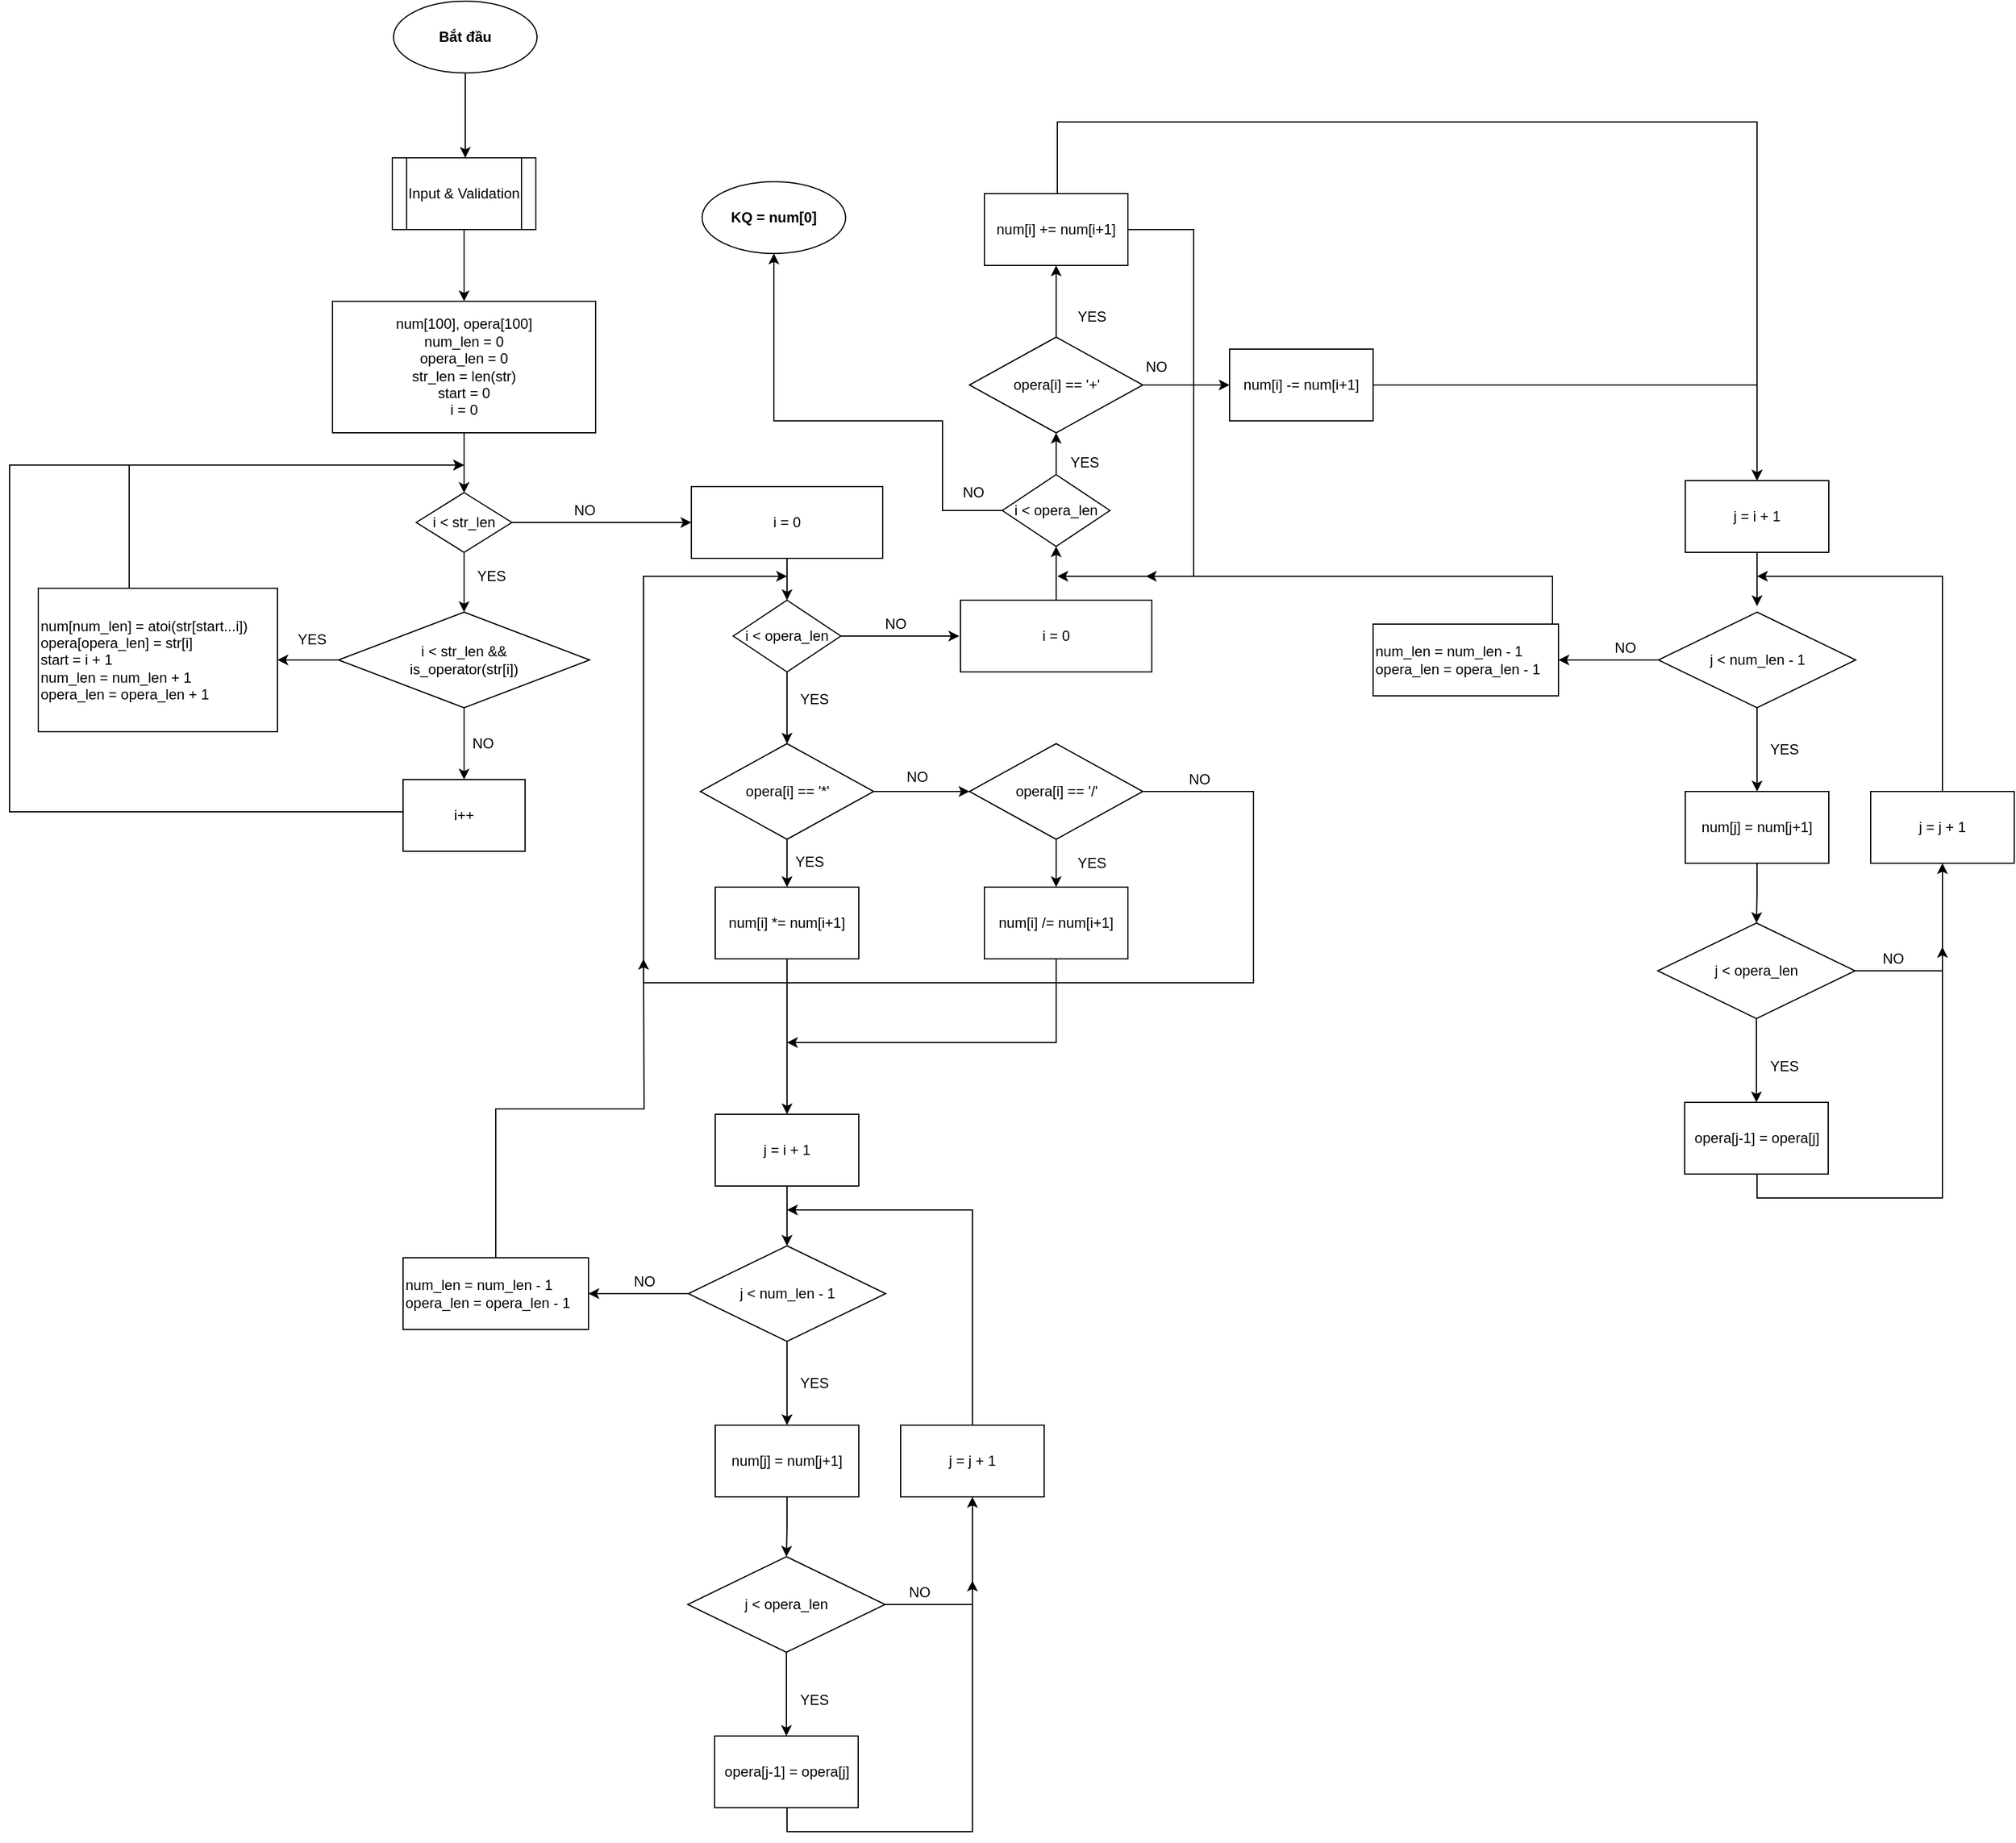 <mxfile version="10.7.3" type="github"><diagram id="MiTC2jkplzuPGz0NHDVA" name="Main"><mxGraphModel dx="1341" dy="776" grid="1" gridSize="10" guides="1" tooltips="1" connect="1" arrows="1" fold="1" page="1" pageScale="1" pageWidth="1100" pageHeight="1700" math="0" shadow="0"><root><mxCell id="0"/><mxCell id="1" parent="0"/><mxCell id="4yLBsHHEkvjP42NjVN33-5" style="edgeStyle=orthogonalEdgeStyle;rounded=0;orthogonalLoop=1;jettySize=auto;html=1;entryX=0.55;entryY=0.183;entryDx=0;entryDy=0;entryPerimeter=0;" parent="1" source="4yLBsHHEkvjP42NjVN33-2" edge="1"><mxGeometry relative="1" as="geometry"><mxPoint x="401" y="360" as="targetPoint"/></mxGeometry></mxCell><mxCell id="4yLBsHHEkvjP42NjVN33-2" value="Bắt đầu" style="ellipse;whiteSpace=wrap;html=1;fontStyle=1" parent="1" vertex="1"><mxGeometry x="341" y="229" width="120" height="60" as="geometry"/></mxCell><mxCell id="4yLBsHHEkvjP42NjVN33-10" style="edgeStyle=orthogonalEdgeStyle;rounded=0;orthogonalLoop=1;jettySize=auto;html=1;exitX=0.5;exitY=1;exitDx=0;exitDy=0;entryX=0.5;entryY=0;entryDx=0;entryDy=0;" parent="1" edge="1"><mxGeometry relative="1" as="geometry"><mxPoint x="400" y="480" as="targetPoint"/><mxPoint x="400" y="420" as="sourcePoint"/></mxGeometry></mxCell><mxCell id="a_cbIWtEIsXD5olSU7jN-3" style="edgeStyle=orthogonalEdgeStyle;rounded=0;orthogonalLoop=1;jettySize=auto;html=1;exitX=0.5;exitY=1;exitDx=0;exitDy=0;" parent="1" source="a_cbIWtEIsXD5olSU7jN-1" edge="1"><mxGeometry relative="1" as="geometry"><mxPoint x="400" y="640.279" as="targetPoint"/></mxGeometry></mxCell><mxCell id="a_cbIWtEIsXD5olSU7jN-1" value="num[100], opera[100]&lt;br&gt;num_len = 0&lt;br&gt;opera_len = 0&lt;br&gt;str_len = len(str)&lt;br&gt;start = 0&lt;br&gt;i = 0&lt;br&gt;" style="rounded=0;whiteSpace=wrap;html=1;" parent="1" vertex="1"><mxGeometry x="290" y="480" width="220" height="110" as="geometry"/></mxCell><mxCell id="a_cbIWtEIsXD5olSU7jN-5" style="edgeStyle=orthogonalEdgeStyle;rounded=0;orthogonalLoop=1;jettySize=auto;html=1;exitX=0.5;exitY=1;exitDx=0;exitDy=0;entryX=0.5;entryY=0;entryDx=0;entryDy=0;" parent="1" source="a_cbIWtEIsXD5olSU7jN-7" target="a_cbIWtEIsXD5olSU7jN-4" edge="1"><mxGeometry relative="1" as="geometry"><mxPoint x="505" y="770" as="sourcePoint"/></mxGeometry></mxCell><mxCell id="a_cbIWtEIsXD5olSU7jN-20" style="edgeStyle=orthogonalEdgeStyle;rounded=0;orthogonalLoop=1;jettySize=auto;html=1;exitX=0;exitY=0.5;exitDx=0;exitDy=0;" parent="1" edge="1"><mxGeometry relative="1" as="geometry"><mxPoint x="400" y="617" as="targetPoint"/><mxPoint x="349" y="907" as="sourcePoint"/><Array as="points"><mxPoint x="20" y="907"/><mxPoint x="20" y="617"/></Array></mxGeometry></mxCell><mxCell id="a_cbIWtEIsXD5olSU7jN-4" value="i++&lt;br&gt;" style="rounded=0;whiteSpace=wrap;html=1;" parent="1" vertex="1"><mxGeometry x="349" y="880" width="102" height="60" as="geometry"/></mxCell><mxCell id="a_cbIWtEIsXD5olSU7jN-10" value="" style="edgeStyle=orthogonalEdgeStyle;rounded=0;orthogonalLoop=1;jettySize=auto;html=1;" parent="1" source="a_cbIWtEIsXD5olSU7jN-6" target="a_cbIWtEIsXD5olSU7jN-7" edge="1"><mxGeometry relative="1" as="geometry"/></mxCell><mxCell id="a_cbIWtEIsXD5olSU7jN-22" style="edgeStyle=orthogonalEdgeStyle;rounded=0;orthogonalLoop=1;jettySize=auto;html=1;exitX=1;exitY=0.5;exitDx=0;exitDy=0;" parent="1" source="a_cbIWtEIsXD5olSU7jN-6" target="a_cbIWtEIsXD5olSU7jN-21" edge="1"><mxGeometry relative="1" as="geometry"/></mxCell><mxCell id="a_cbIWtEIsXD5olSU7jN-6" value="i &amp;lt; str_len" style="rhombus;whiteSpace=wrap;html=1;" parent="1" vertex="1"><mxGeometry x="360" y="640" width="80" height="50" as="geometry"/></mxCell><mxCell id="a_cbIWtEIsXD5olSU7jN-14" value="" style="edgeStyle=orthogonalEdgeStyle;rounded=0;orthogonalLoop=1;jettySize=auto;html=1;entryX=1;entryY=0.5;entryDx=0;entryDy=0;" parent="1" source="a_cbIWtEIsXD5olSU7jN-7" target="a_cbIWtEIsXD5olSU7jN-12" edge="1"><mxGeometry relative="1" as="geometry"><mxPoint x="215" y="780" as="targetPoint"/></mxGeometry></mxCell><mxCell id="a_cbIWtEIsXD5olSU7jN-7" value="i &amp;lt; str_len &amp;amp;&amp;amp; &lt;br&gt;is_operator(str[i])" style="rhombus;whiteSpace=wrap;html=1;align=center;" parent="1" vertex="1"><mxGeometry x="295" y="740" width="210" height="80" as="geometry"/></mxCell><mxCell id="a_cbIWtEIsXD5olSU7jN-11" value="NO" style="text;html=1;resizable=0;points=[];autosize=1;align=left;verticalAlign=top;spacingTop=-4;" parent="1" vertex="1"><mxGeometry x="405" y="840" width="30" height="20" as="geometry"/></mxCell><mxCell id="a_cbIWtEIsXD5olSU7jN-17" style="edgeStyle=orthogonalEdgeStyle;rounded=0;orthogonalLoop=1;jettySize=auto;html=1;" parent="1" source="a_cbIWtEIsXD5olSU7jN-12" edge="1"><mxGeometry relative="1" as="geometry"><mxPoint x="400" y="617" as="targetPoint"/><mxPoint x="120" y="717" as="sourcePoint"/><Array as="points"><mxPoint x="120" y="617"/></Array></mxGeometry></mxCell><mxCell id="a_cbIWtEIsXD5olSU7jN-12" value="num[num_len] = atoi(str[start...i])&lt;br&gt;opera[opera_len] = str[i]&lt;br&gt;start = i + 1&lt;br&gt;num_len = num_len + 1&lt;br&gt;opera_len = opera_len + 1&lt;br&gt;" style="rounded=0;whiteSpace=wrap;html=1;align=left;" parent="1" vertex="1"><mxGeometry x="44" y="720" width="200" height="120" as="geometry"/></mxCell><mxCell id="a_cbIWtEIsXD5olSU7jN-15" value="YES" style="text;html=1;resizable=0;points=[];autosize=1;align=left;verticalAlign=top;spacingTop=-4;" parent="1" vertex="1"><mxGeometry x="259" y="753" width="40" height="20" as="geometry"/></mxCell><mxCell id="a_cbIWtEIsXD5olSU7jN-16" value="YES" style="text;html=1;resizable=0;points=[];autosize=1;align=left;verticalAlign=top;spacingTop=-4;" parent="1" vertex="1"><mxGeometry x="409" y="700" width="40" height="20" as="geometry"/></mxCell><mxCell id="a_cbIWtEIsXD5olSU7jN-25" value="" style="edgeStyle=orthogonalEdgeStyle;rounded=0;orthogonalLoop=1;jettySize=auto;html=1;" parent="1" source="a_cbIWtEIsXD5olSU7jN-21" target="a_cbIWtEIsXD5olSU7jN-24" edge="1"><mxGeometry relative="1" as="geometry"/></mxCell><mxCell id="a_cbIWtEIsXD5olSU7jN-21" value="i = 0" style="rounded=0;whiteSpace=wrap;html=1;align=center;" parent="1" vertex="1"><mxGeometry x="590" y="635" width="160" height="60" as="geometry"/></mxCell><mxCell id="a_cbIWtEIsXD5olSU7jN-23" value="NO" style="text;html=1;resizable=0;points=[];autosize=1;align=left;verticalAlign=top;spacingTop=-4;" parent="1" vertex="1"><mxGeometry x="490" y="645" width="30" height="20" as="geometry"/></mxCell><mxCell id="a_cbIWtEIsXD5olSU7jN-27" style="edgeStyle=orthogonalEdgeStyle;rounded=0;orthogonalLoop=1;jettySize=auto;html=1;exitX=0.5;exitY=1;exitDx=0;exitDy=0;entryX=0.5;entryY=0;entryDx=0;entryDy=0;" parent="1" source="a_cbIWtEIsXD5olSU7jN-24" edge="1"><mxGeometry relative="1" as="geometry"><mxPoint x="670" y="850" as="targetPoint"/></mxGeometry></mxCell><mxCell id="a_cbIWtEIsXD5olSU7jN-40" style="edgeStyle=orthogonalEdgeStyle;rounded=0;orthogonalLoop=1;jettySize=auto;html=1;exitX=1;exitY=0.5;exitDx=0;exitDy=0;" parent="1" source="a_cbIWtEIsXD5olSU7jN-24" edge="1"><mxGeometry relative="1" as="geometry"><mxPoint x="814" y="760" as="targetPoint"/></mxGeometry></mxCell><mxCell id="a_cbIWtEIsXD5olSU7jN-24" value="i &amp;lt; opera_len" style="rhombus;whiteSpace=wrap;html=1;" parent="1" vertex="1"><mxGeometry x="625" y="730" width="90" height="60" as="geometry"/></mxCell><mxCell id="a_cbIWtEIsXD5olSU7jN-30" style="edgeStyle=orthogonalEdgeStyle;rounded=0;orthogonalLoop=1;jettySize=auto;html=1;exitX=0.5;exitY=1;exitDx=0;exitDy=0;entryX=0.5;entryY=0;entryDx=0;entryDy=0;" parent="1" source="a_cbIWtEIsXD5olSU7jN-28" target="a_cbIWtEIsXD5olSU7jN-29" edge="1"><mxGeometry relative="1" as="geometry"/></mxCell><mxCell id="a_cbIWtEIsXD5olSU7jN-35" value="" style="edgeStyle=orthogonalEdgeStyle;rounded=0;orthogonalLoop=1;jettySize=auto;html=1;" parent="1" source="a_cbIWtEIsXD5olSU7jN-28" target="a_cbIWtEIsXD5olSU7jN-34" edge="1"><mxGeometry relative="1" as="geometry"/></mxCell><mxCell id="a_cbIWtEIsXD5olSU7jN-28" value="opera[i] == '*'&lt;br&gt;" style="rhombus;whiteSpace=wrap;html=1;" parent="1" vertex="1"><mxGeometry x="597.5" y="850" width="145" height="80" as="geometry"/></mxCell><mxCell id="a_cbIWtEIsXD5olSU7jN-37" style="edgeStyle=orthogonalEdgeStyle;rounded=0;orthogonalLoop=1;jettySize=auto;html=1;exitX=0.5;exitY=1;exitDx=0;exitDy=0;entryX=0.5;entryY=0;entryDx=0;entryDy=0;" parent="1" source="a_cbIWtEIsXD5olSU7jN-34" target="a_cbIWtEIsXD5olSU7jN-36" edge="1"><mxGeometry relative="1" as="geometry"/></mxCell><mxCell id="a_cbIWtEIsXD5olSU7jN-62" style="edgeStyle=orthogonalEdgeStyle;rounded=0;orthogonalLoop=1;jettySize=auto;html=1;exitX=1;exitY=0.5;exitDx=0;exitDy=0;" parent="1" source="a_cbIWtEIsXD5olSU7jN-34" edge="1"><mxGeometry relative="1" as="geometry"><mxPoint x="670" y="710" as="targetPoint"/><Array as="points"><mxPoint x="1060" y="890"/><mxPoint x="1060" y="1050"/><mxPoint x="550" y="1050"/><mxPoint x="550" y="710"/></Array></mxGeometry></mxCell><mxCell id="a_cbIWtEIsXD5olSU7jN-34" value="opera[i] == '/'&lt;br&gt;" style="rhombus;whiteSpace=wrap;html=1;" parent="1" vertex="1"><mxGeometry x="822.5" y="850" width="145" height="80" as="geometry"/></mxCell><mxCell id="rKo3zjOtynMQJuKHY575-4" style="edgeStyle=orthogonalEdgeStyle;rounded=0;orthogonalLoop=1;jettySize=auto;html=1;exitX=0.5;exitY=1;exitDx=0;exitDy=0;entryX=0.5;entryY=0;entryDx=0;entryDy=0;" edge="1" parent="1" source="a_cbIWtEIsXD5olSU7jN-29" target="rKo3zjOtynMQJuKHY575-2"><mxGeometry relative="1" as="geometry"/></mxCell><mxCell id="a_cbIWtEIsXD5olSU7jN-29" value="num[i] *= num[i+1]&lt;br&gt;" style="rounded=0;whiteSpace=wrap;html=1;align=center;" parent="1" vertex="1"><mxGeometry x="610" y="970" width="120" height="60" as="geometry"/></mxCell><mxCell id="a_cbIWtEIsXD5olSU7jN-32" value="YES" style="text;html=1;resizable=0;points=[];autosize=1;align=left;verticalAlign=top;spacingTop=-4;" parent="1" vertex="1"><mxGeometry x="675" y="939" width="40" height="20" as="geometry"/></mxCell><mxCell id="a_cbIWtEIsXD5olSU7jN-33" value="YES" style="text;html=1;resizable=0;points=[];autosize=1;align=left;verticalAlign=top;spacingTop=-4;" parent="1" vertex="1"><mxGeometry x="679" y="803" width="40" height="20" as="geometry"/></mxCell><mxCell id="rKo3zjOtynMQJuKHY575-19" style="edgeStyle=orthogonalEdgeStyle;rounded=0;orthogonalLoop=1;jettySize=auto;html=1;exitX=0.5;exitY=1;exitDx=0;exitDy=0;" edge="1" parent="1" source="a_cbIWtEIsXD5olSU7jN-36"><mxGeometry relative="1" as="geometry"><mxPoint x="670" y="1100" as="targetPoint"/><Array as="points"><mxPoint x="895" y="1100"/><mxPoint x="670" y="1100"/></Array></mxGeometry></mxCell><mxCell id="a_cbIWtEIsXD5olSU7jN-36" value="num[i] /= num[i+1]&lt;br&gt;" style="rounded=0;whiteSpace=wrap;html=1;align=center;" parent="1" vertex="1"><mxGeometry x="835" y="970" width="120" height="60" as="geometry"/></mxCell><mxCell id="a_cbIWtEIsXD5olSU7jN-43" style="edgeStyle=orthogonalEdgeStyle;rounded=0;orthogonalLoop=1;jettySize=auto;html=1;exitX=0.5;exitY=0;exitDx=0;exitDy=0;entryX=0.5;entryY=1;entryDx=0;entryDy=0;" parent="1" source="a_cbIWtEIsXD5olSU7jN-39" target="a_cbIWtEIsXD5olSU7jN-42" edge="1"><mxGeometry relative="1" as="geometry"/></mxCell><mxCell id="a_cbIWtEIsXD5olSU7jN-39" value="i = 0" style="rounded=0;whiteSpace=wrap;html=1;align=center;" parent="1" vertex="1"><mxGeometry x="815" y="730" width="160" height="60" as="geometry"/></mxCell><mxCell id="a_cbIWtEIsXD5olSU7jN-41" value="NO" style="text;html=1;resizable=0;points=[];autosize=1;align=left;verticalAlign=top;spacingTop=-4;" parent="1" vertex="1"><mxGeometry x="750" y="740" width="30" height="20" as="geometry"/></mxCell><mxCell id="a_cbIWtEIsXD5olSU7jN-46" style="edgeStyle=orthogonalEdgeStyle;rounded=0;orthogonalLoop=1;jettySize=auto;html=1;exitX=0.5;exitY=0;exitDx=0;exitDy=0;entryX=0.5;entryY=1;entryDx=0;entryDy=0;" parent="1" source="a_cbIWtEIsXD5olSU7jN-42" target="a_cbIWtEIsXD5olSU7jN-44" edge="1"><mxGeometry relative="1" as="geometry"/></mxCell><mxCell id="a_cbIWtEIsXD5olSU7jN-60" style="edgeStyle=orthogonalEdgeStyle;rounded=0;orthogonalLoop=1;jettySize=auto;html=1;exitX=0;exitY=0.5;exitDx=0;exitDy=0;" parent="1" source="a_cbIWtEIsXD5olSU7jN-42" target="a_cbIWtEIsXD5olSU7jN-59" edge="1"><mxGeometry relative="1" as="geometry"><Array as="points"><mxPoint x="800" y="655"/><mxPoint x="800" y="580"/><mxPoint x="659" y="580"/></Array></mxGeometry></mxCell><mxCell id="a_cbIWtEIsXD5olSU7jN-42" value="i &amp;lt; opera_len" style="rhombus;whiteSpace=wrap;html=1;" parent="1" vertex="1"><mxGeometry x="850" y="625" width="90" height="60" as="geometry"/></mxCell><mxCell id="a_cbIWtEIsXD5olSU7jN-47" style="edgeStyle=orthogonalEdgeStyle;rounded=0;orthogonalLoop=1;jettySize=auto;html=1;exitX=0.5;exitY=0;exitDx=0;exitDy=0;entryX=0.5;entryY=1;entryDx=0;entryDy=0;" parent="1" source="a_cbIWtEIsXD5olSU7jN-44" target="a_cbIWtEIsXD5olSU7jN-45" edge="1"><mxGeometry relative="1" as="geometry"/></mxCell><mxCell id="a_cbIWtEIsXD5olSU7jN-52" style="edgeStyle=orthogonalEdgeStyle;rounded=0;orthogonalLoop=1;jettySize=auto;html=1;exitX=1;exitY=0.5;exitDx=0;exitDy=0;entryX=0;entryY=0.5;entryDx=0;entryDy=0;" parent="1" source="a_cbIWtEIsXD5olSU7jN-44" target="a_cbIWtEIsXD5olSU7jN-56" edge="1"><mxGeometry relative="1" as="geometry"><mxPoint x="755" y="550" as="targetPoint"/></mxGeometry></mxCell><mxCell id="a_cbIWtEIsXD5olSU7jN-44" value="opera[i] == '+'&lt;br&gt;" style="rhombus;whiteSpace=wrap;html=1;" parent="1" vertex="1"><mxGeometry x="822.5" y="510" width="145" height="80" as="geometry"/></mxCell><mxCell id="a_cbIWtEIsXD5olSU7jN-58" style="edgeStyle=orthogonalEdgeStyle;rounded=0;orthogonalLoop=1;jettySize=auto;html=1;exitX=1;exitY=0.5;exitDx=0;exitDy=0;" parent="1" source="a_cbIWtEIsXD5olSU7jN-45" edge="1"><mxGeometry relative="1" as="geometry"><mxPoint x="896" y="710" as="targetPoint"/><mxPoint x="951" y="410" as="sourcePoint"/><Array as="points"><mxPoint x="1010" y="420"/><mxPoint x="1010" y="710"/></Array></mxGeometry></mxCell><mxCell id="rKo3zjOtynMQJuKHY575-42" style="edgeStyle=orthogonalEdgeStyle;rounded=0;orthogonalLoop=1;jettySize=auto;html=1;exitX=0.5;exitY=0;exitDx=0;exitDy=0;entryX=0.5;entryY=0;entryDx=0;entryDy=0;" edge="1" parent="1" target="rKo3zjOtynMQJuKHY575-23"><mxGeometry relative="1" as="geometry"><mxPoint x="1481" y="560" as="targetPoint"/><mxPoint x="896" y="390" as="sourcePoint"/><Array as="points"><mxPoint x="896" y="330"/><mxPoint x="1481" y="330"/></Array></mxGeometry></mxCell><mxCell id="a_cbIWtEIsXD5olSU7jN-45" value="num[i] += num[i+1]&lt;br&gt;" style="rounded=0;whiteSpace=wrap;html=1;align=center;" parent="1" vertex="1"><mxGeometry x="835" y="390" width="120" height="60" as="geometry"/></mxCell><mxCell id="a_cbIWtEIsXD5olSU7jN-48" value="YES" style="text;html=1;resizable=0;points=[];autosize=1;align=left;verticalAlign=top;spacingTop=-4;" parent="1" vertex="1"><mxGeometry x="905" y="605" width="40" height="20" as="geometry"/></mxCell><mxCell id="a_cbIWtEIsXD5olSU7jN-49" value="YES" style="text;html=1;resizable=0;points=[];autosize=1;align=left;verticalAlign=top;spacingTop=-4;" parent="1" vertex="1"><mxGeometry x="911" y="483" width="40" height="20" as="geometry"/></mxCell><mxCell id="a_cbIWtEIsXD5olSU7jN-53" value="NO" style="text;html=1;resizable=0;points=[];autosize=1;align=left;verticalAlign=top;spacingTop=-4;" parent="1" vertex="1"><mxGeometry x="967.5" y="525" width="30" height="20" as="geometry"/></mxCell><mxCell id="a_cbIWtEIsXD5olSU7jN-54" value="NO" style="text;html=1;resizable=0;points=[];autosize=1;align=left;verticalAlign=top;spacingTop=-4;" parent="1" vertex="1"><mxGeometry x="767.5" y="868" width="30" height="20" as="geometry"/></mxCell><mxCell id="a_cbIWtEIsXD5olSU7jN-55" value="YES" style="text;html=1;resizable=0;points=[];autosize=1;align=left;verticalAlign=top;spacingTop=-4;" parent="1" vertex="1"><mxGeometry x="911" y="940" width="40" height="20" as="geometry"/></mxCell><mxCell id="rKo3zjOtynMQJuKHY575-41" style="edgeStyle=orthogonalEdgeStyle;rounded=0;orthogonalLoop=1;jettySize=auto;html=1;exitX=1;exitY=0.5;exitDx=0;exitDy=0;" edge="1" parent="1" source="a_cbIWtEIsXD5olSU7jN-56" target="rKo3zjOtynMQJuKHY575-23"><mxGeometry relative="1" as="geometry"><mxPoint x="1550" y="740" as="targetPoint"/></mxGeometry></mxCell><mxCell id="a_cbIWtEIsXD5olSU7jN-56" value="num[i] -= num[i+1]&lt;br&gt;" style="rounded=0;whiteSpace=wrap;html=1;align=center;" parent="1" vertex="1"><mxGeometry x="1040" y="520" width="120" height="60" as="geometry"/></mxCell><mxCell id="a_cbIWtEIsXD5olSU7jN-59" value="KQ = num[0]" style="ellipse;whiteSpace=wrap;html=1;align=center;fontStyle=1" parent="1" vertex="1"><mxGeometry x="599" y="380" width="120" height="60" as="geometry"/></mxCell><mxCell id="a_cbIWtEIsXD5olSU7jN-61" value="NO" style="text;html=1;resizable=0;points=[];autosize=1;align=left;verticalAlign=top;spacingTop=-4;" parent="1" vertex="1"><mxGeometry x="815" y="630" width="30" height="20" as="geometry"/></mxCell><mxCell id="a_cbIWtEIsXD5olSU7jN-63" value="NO" style="text;html=1;resizable=0;points=[];autosize=1;align=left;verticalAlign=top;spacingTop=-4;" parent="1" vertex="1"><mxGeometry x="1004" y="870" width="30" height="20" as="geometry"/></mxCell><mxCell id="VMLlwK5qGMvNDWFvr5C7-1" value="Input &amp;amp; Validation" style="shape=process;whiteSpace=wrap;html=1;backgroundOutline=1;" parent="1" vertex="1"><mxGeometry x="340" y="360" width="120" height="60" as="geometry"/></mxCell><mxCell id="rKo3zjOtynMQJuKHY575-7" style="edgeStyle=orthogonalEdgeStyle;rounded=0;orthogonalLoop=1;jettySize=auto;html=1;exitX=0.5;exitY=1;exitDx=0;exitDy=0;entryX=0.5;entryY=0;entryDx=0;entryDy=0;" edge="1" parent="1" source="rKo3zjOtynMQJuKHY575-2" target="rKo3zjOtynMQJuKHY575-3"><mxGeometry relative="1" as="geometry"/></mxCell><mxCell id="rKo3zjOtynMQJuKHY575-2" value="j = i + 1" style="rounded=0;whiteSpace=wrap;html=1;" vertex="1" parent="1"><mxGeometry x="610" y="1160" width="120" height="60" as="geometry"/></mxCell><mxCell id="rKo3zjOtynMQJuKHY575-6" style="edgeStyle=orthogonalEdgeStyle;rounded=0;orthogonalLoop=1;jettySize=auto;html=1;exitX=0.5;exitY=1;exitDx=0;exitDy=0;entryX=0.5;entryY=0;entryDx=0;entryDy=0;" edge="1" parent="1" source="rKo3zjOtynMQJuKHY575-3" target="rKo3zjOtynMQJuKHY575-5"><mxGeometry relative="1" as="geometry"/></mxCell><mxCell id="rKo3zjOtynMQJuKHY575-21" style="edgeStyle=orthogonalEdgeStyle;rounded=0;orthogonalLoop=1;jettySize=auto;html=1;exitX=0;exitY=0.5;exitDx=0;exitDy=0;entryX=1;entryY=0.5;entryDx=0;entryDy=0;" edge="1" parent="1" source="rKo3zjOtynMQJuKHY575-3" target="rKo3zjOtynMQJuKHY575-20"><mxGeometry relative="1" as="geometry"/></mxCell><mxCell id="rKo3zjOtynMQJuKHY575-3" value="j &amp;lt; num_len - 1" style="rhombus;whiteSpace=wrap;html=1;" vertex="1" parent="1"><mxGeometry x="587.5" y="1270" width="165" height="80" as="geometry"/></mxCell><mxCell id="rKo3zjOtynMQJuKHY575-11" style="edgeStyle=orthogonalEdgeStyle;rounded=0;orthogonalLoop=1;jettySize=auto;html=1;exitX=0.5;exitY=1;exitDx=0;exitDy=0;entryX=0.5;entryY=0;entryDx=0;entryDy=0;" edge="1" parent="1" source="rKo3zjOtynMQJuKHY575-5" target="rKo3zjOtynMQJuKHY575-8"><mxGeometry relative="1" as="geometry"/></mxCell><mxCell id="rKo3zjOtynMQJuKHY575-5" value="num[j] = num[j+1]" style="rounded=0;whiteSpace=wrap;html=1;" vertex="1" parent="1"><mxGeometry x="610" y="1420" width="120" height="60" as="geometry"/></mxCell><mxCell id="rKo3zjOtynMQJuKHY575-15" style="edgeStyle=orthogonalEdgeStyle;rounded=0;orthogonalLoop=1;jettySize=auto;html=1;exitX=1;exitY=0.5;exitDx=0;exitDy=0;entryX=0.5;entryY=1;entryDx=0;entryDy=0;" edge="1" parent="1" source="rKo3zjOtynMQJuKHY575-8" target="rKo3zjOtynMQJuKHY575-14"><mxGeometry relative="1" as="geometry"/></mxCell><mxCell id="rKo3zjOtynMQJuKHY575-8" value="j &amp;lt; opera_len" style="rhombus;whiteSpace=wrap;html=1;" vertex="1" parent="1"><mxGeometry x="587" y="1530" width="165" height="80" as="geometry"/></mxCell><mxCell id="rKo3zjOtynMQJuKHY575-9" style="edgeStyle=orthogonalEdgeStyle;rounded=0;orthogonalLoop=1;jettySize=auto;html=1;exitX=0.5;exitY=1;exitDx=0;exitDy=0;entryX=0.5;entryY=0;entryDx=0;entryDy=0;" edge="1" source="rKo3zjOtynMQJuKHY575-8" target="rKo3zjOtynMQJuKHY575-10" parent="1"><mxGeometry relative="1" as="geometry"/></mxCell><mxCell id="rKo3zjOtynMQJuKHY575-16" style="edgeStyle=orthogonalEdgeStyle;rounded=0;orthogonalLoop=1;jettySize=auto;html=1;exitX=0.5;exitY=1;exitDx=0;exitDy=0;" edge="1" parent="1"><mxGeometry relative="1" as="geometry"><mxPoint x="825" y="1550" as="targetPoint"/><mxPoint x="675" y="1740" as="sourcePoint"/><Array as="points"><mxPoint x="670" y="1740"/><mxPoint x="670" y="1760"/><mxPoint x="825" y="1760"/></Array></mxGeometry></mxCell><mxCell id="rKo3zjOtynMQJuKHY575-10" value="opera[j-1] = opera[j]" style="rounded=0;whiteSpace=wrap;html=1;" vertex="1" parent="1"><mxGeometry x="609.5" y="1680" width="120" height="60" as="geometry"/></mxCell><mxCell id="rKo3zjOtynMQJuKHY575-12" value="YES" style="text;html=1;resizable=0;points=[];autosize=1;align=left;verticalAlign=top;spacingTop=-4;" vertex="1" parent="1"><mxGeometry x="679" y="1375" width="40" height="20" as="geometry"/></mxCell><mxCell id="rKo3zjOtynMQJuKHY575-13" value="YES" style="text;html=1;resizable=0;points=[];autosize=1;align=left;verticalAlign=top;spacingTop=-4;" vertex="1" parent="1"><mxGeometry x="679" y="1640" width="40" height="20" as="geometry"/></mxCell><mxCell id="rKo3zjOtynMQJuKHY575-17" style="edgeStyle=orthogonalEdgeStyle;rounded=0;orthogonalLoop=1;jettySize=auto;html=1;exitX=0.5;exitY=0;exitDx=0;exitDy=0;" edge="1" parent="1" source="rKo3zjOtynMQJuKHY575-14"><mxGeometry relative="1" as="geometry"><mxPoint x="670" y="1240" as="targetPoint"/><Array as="points"><mxPoint x="825" y="1240"/></Array></mxGeometry></mxCell><mxCell id="rKo3zjOtynMQJuKHY575-14" value="j = j + 1" style="rounded=0;whiteSpace=wrap;html=1;" vertex="1" parent="1"><mxGeometry x="765" y="1420" width="120" height="60" as="geometry"/></mxCell><mxCell id="rKo3zjOtynMQJuKHY575-22" style="edgeStyle=orthogonalEdgeStyle;rounded=0;orthogonalLoop=1;jettySize=auto;html=1;exitX=0.5;exitY=0;exitDx=0;exitDy=0;" edge="1" parent="1" source="rKo3zjOtynMQJuKHY575-20"><mxGeometry relative="1" as="geometry"><mxPoint x="550" y="1030" as="targetPoint"/></mxGeometry></mxCell><mxCell id="rKo3zjOtynMQJuKHY575-20" value="num_len = num_len - 1&lt;br&gt;opera_len = opera_len - 1&lt;br&gt;" style="rounded=0;whiteSpace=wrap;html=1;align=left;" vertex="1" parent="1"><mxGeometry x="349" y="1280" width="155" height="60" as="geometry"/></mxCell><mxCell id="rKo3zjOtynMQJuKHY575-40" style="edgeStyle=orthogonalEdgeStyle;rounded=0;orthogonalLoop=1;jettySize=auto;html=1;exitX=0.5;exitY=1;exitDx=0;exitDy=0;" edge="1" parent="1" source="rKo3zjOtynMQJuKHY575-23"><mxGeometry relative="1" as="geometry"><mxPoint x="1481" y="735" as="targetPoint"/></mxGeometry></mxCell><mxCell id="rKo3zjOtynMQJuKHY575-23" value="j = i + 1" style="rounded=0;whiteSpace=wrap;html=1;" vertex="1" parent="1"><mxGeometry x="1421" y="630" width="120" height="60" as="geometry"/></mxCell><mxCell id="rKo3zjOtynMQJuKHY575-24" style="edgeStyle=orthogonalEdgeStyle;rounded=0;orthogonalLoop=1;jettySize=auto;html=1;exitX=0.5;exitY=0;exitDx=0;exitDy=0;" edge="1" source="rKo3zjOtynMQJuKHY575-25" parent="1"><mxGeometry relative="1" as="geometry"><mxPoint x="970" y="710" as="targetPoint"/><Array as="points"><mxPoint x="1310" y="710"/></Array></mxGeometry></mxCell><mxCell id="rKo3zjOtynMQJuKHY575-25" value="num_len = num_len - 1&lt;br&gt;opera_len = opera_len - 1&lt;br&gt;" style="rounded=0;whiteSpace=wrap;html=1;align=left;" vertex="1" parent="1"><mxGeometry x="1160" y="750" width="155" height="60" as="geometry"/></mxCell><mxCell id="rKo3zjOtynMQJuKHY575-26" style="edgeStyle=orthogonalEdgeStyle;rounded=0;orthogonalLoop=1;jettySize=auto;html=1;exitX=0;exitY=0.5;exitDx=0;exitDy=0;entryX=1;entryY=0.5;entryDx=0;entryDy=0;" edge="1" source="rKo3zjOtynMQJuKHY575-27" target="rKo3zjOtynMQJuKHY575-25" parent="1"><mxGeometry relative="1" as="geometry"/></mxCell><mxCell id="rKo3zjOtynMQJuKHY575-27" value="j &amp;lt; num_len - 1" style="rhombus;whiteSpace=wrap;html=1;" vertex="1" parent="1"><mxGeometry x="1398.5" y="740" width="165" height="80" as="geometry"/></mxCell><mxCell id="rKo3zjOtynMQJuKHY575-28" style="edgeStyle=orthogonalEdgeStyle;rounded=0;orthogonalLoop=1;jettySize=auto;html=1;exitX=0.5;exitY=1;exitDx=0;exitDy=0;entryX=0.5;entryY=0;entryDx=0;entryDy=0;" edge="1" source="rKo3zjOtynMQJuKHY575-29" target="rKo3zjOtynMQJuKHY575-31" parent="1"><mxGeometry relative="1" as="geometry"/></mxCell><mxCell id="rKo3zjOtynMQJuKHY575-29" value="num[j] = num[j+1]" style="rounded=0;whiteSpace=wrap;html=1;" vertex="1" parent="1"><mxGeometry x="1421" y="890" width="120" height="60" as="geometry"/></mxCell><mxCell id="rKo3zjOtynMQJuKHY575-30" style="edgeStyle=orthogonalEdgeStyle;rounded=0;orthogonalLoop=1;jettySize=auto;html=1;exitX=1;exitY=0.5;exitDx=0;exitDy=0;entryX=0.5;entryY=1;entryDx=0;entryDy=0;" edge="1" source="rKo3zjOtynMQJuKHY575-31" target="rKo3zjOtynMQJuKHY575-35" parent="1"><mxGeometry relative="1" as="geometry"/></mxCell><mxCell id="rKo3zjOtynMQJuKHY575-31" value="j &amp;lt; opera_len" style="rhombus;whiteSpace=wrap;html=1;" vertex="1" parent="1"><mxGeometry x="1398" y="1000" width="165" height="80" as="geometry"/></mxCell><mxCell id="rKo3zjOtynMQJuKHY575-32" style="edgeStyle=orthogonalEdgeStyle;rounded=0;orthogonalLoop=1;jettySize=auto;html=1;exitX=0.5;exitY=1;exitDx=0;exitDy=0;entryX=0.5;entryY=0;entryDx=0;entryDy=0;" edge="1" source="rKo3zjOtynMQJuKHY575-31" target="rKo3zjOtynMQJuKHY575-34" parent="1"><mxGeometry relative="1" as="geometry"/></mxCell><mxCell id="rKo3zjOtynMQJuKHY575-33" style="edgeStyle=orthogonalEdgeStyle;rounded=0;orthogonalLoop=1;jettySize=auto;html=1;exitX=0.5;exitY=1;exitDx=0;exitDy=0;" edge="1" parent="1"><mxGeometry relative="1" as="geometry"><mxPoint x="1636" y="1020" as="targetPoint"/><mxPoint x="1486" y="1210" as="sourcePoint"/><Array as="points"><mxPoint x="1481" y="1210"/><mxPoint x="1481" y="1230"/><mxPoint x="1636" y="1230"/></Array></mxGeometry></mxCell><mxCell id="rKo3zjOtynMQJuKHY575-34" value="opera[j-1] = opera[j]" style="rounded=0;whiteSpace=wrap;html=1;" vertex="1" parent="1"><mxGeometry x="1420.5" y="1150" width="120" height="60" as="geometry"/></mxCell><mxCell id="rKo3zjOtynMQJuKHY575-35" value="j = j + 1" style="rounded=0;whiteSpace=wrap;html=1;" vertex="1" parent="1"><mxGeometry x="1576" y="890" width="120" height="60" as="geometry"/></mxCell><mxCell id="rKo3zjOtynMQJuKHY575-36" style="edgeStyle=orthogonalEdgeStyle;rounded=0;orthogonalLoop=1;jettySize=auto;html=1;exitX=0.5;exitY=0;exitDx=0;exitDy=0;" edge="1" source="rKo3zjOtynMQJuKHY575-35" parent="1"><mxGeometry relative="1" as="geometry"><mxPoint x="1481" y="710" as="targetPoint"/><Array as="points"><mxPoint x="1636" y="710"/></Array></mxGeometry></mxCell><mxCell id="rKo3zjOtynMQJuKHY575-37" style="edgeStyle=orthogonalEdgeStyle;rounded=0;orthogonalLoop=1;jettySize=auto;html=1;exitX=0.5;exitY=1;exitDx=0;exitDy=0;entryX=0.5;entryY=0;entryDx=0;entryDy=0;" edge="1" source="rKo3zjOtynMQJuKHY575-27" target="rKo3zjOtynMQJuKHY575-29" parent="1"><mxGeometry relative="1" as="geometry"/></mxCell><mxCell id="rKo3zjOtynMQJuKHY575-38" value="YES" style="text;html=1;resizable=0;points=[];autosize=1;align=left;verticalAlign=top;spacingTop=-4;" vertex="1" parent="1"><mxGeometry x="1490" y="845" width="40" height="20" as="geometry"/></mxCell><mxCell id="rKo3zjOtynMQJuKHY575-39" value="YES" style="text;html=1;resizable=0;points=[];autosize=1;align=left;verticalAlign=top;spacingTop=-4;" vertex="1" parent="1"><mxGeometry x="1490" y="1110" width="40" height="20" as="geometry"/></mxCell><mxCell id="rKo3zjOtynMQJuKHY575-43" value="NO" style="text;html=1;resizable=0;points=[];autosize=1;align=left;verticalAlign=top;spacingTop=-4;" vertex="1" parent="1"><mxGeometry x="540" y="1290" width="30" height="20" as="geometry"/></mxCell><mxCell id="rKo3zjOtynMQJuKHY575-44" value="NO" style="text;html=1;resizable=0;points=[];autosize=1;align=left;verticalAlign=top;spacingTop=-4;" vertex="1" parent="1"><mxGeometry x="770" y="1550" width="30" height="20" as="geometry"/></mxCell><mxCell id="rKo3zjOtynMQJuKHY575-45" value="NO" style="text;html=1;resizable=0;points=[];autosize=1;align=left;verticalAlign=top;spacingTop=-4;" vertex="1" parent="1"><mxGeometry x="1584" y="1020" width="30" height="20" as="geometry"/></mxCell><mxCell id="rKo3zjOtynMQJuKHY575-46" value="NO" style="text;html=1;resizable=0;points=[];autosize=1;align=left;verticalAlign=top;spacingTop=-4;" vertex="1" parent="1"><mxGeometry x="1360" y="760" width="30" height="20" as="geometry"/></mxCell></root></mxGraphModel></diagram><diagram id="2vjM6_iNIvkJmzJQGfzq" name="Input &amp; Validation"><mxGraphModel dx="1341" dy="2476" grid="1" gridSize="10" guides="1" tooltips="1" connect="1" arrows="1" fold="1" page="1" pageScale="1" pageWidth="1100" pageHeight="1700" math="0" shadow="0"><root><mxCell id="2KNOekJfB5QbQ7n5Mqio-0"/><mxCell id="2KNOekJfB5QbQ7n5Mqio-1" parent="2KNOekJfB5QbQ7n5Mqio-0"/><mxCell id="4WQra_uLuV7fj05cetSg-2" value="" style="edgeStyle=orthogonalEdgeStyle;rounded=0;orthogonalLoop=1;jettySize=auto;html=1;" parent="2KNOekJfB5QbQ7n5Mqio-1" source="4WQra_uLuV7fj05cetSg-0" target="4WQra_uLuV7fj05cetSg-1" edge="1"><mxGeometry relative="1" as="geometry"/></mxCell><mxCell id="4WQra_uLuV7fj05cetSg-0" value="str_len = len(str)&lt;br&gt;" style="rounded=0;whiteSpace=wrap;html=1;" parent="2KNOekJfB5QbQ7n5Mqio-1" vertex="1"><mxGeometry x="471" y="170" width="120" height="60" as="geometry"/></mxCell><mxCell id="7f-97EcuMMHZ_8uahs_h-4" style="edgeStyle=orthogonalEdgeStyle;rounded=0;orthogonalLoop=1;jettySize=auto;html=1;exitX=0;exitY=0.5;exitDx=0;exitDy=0;" parent="2KNOekJfB5QbQ7n5Mqio-1" source="4WQra_uLuV7fj05cetSg-1" edge="1"><mxGeometry relative="1" as="geometry"><mxPoint x="530" y="20" as="targetPoint"/><Array as="points"><mxPoint x="330" y="330"/><mxPoint x="330" y="20"/></Array></mxGeometry></mxCell><mxCell id="7f-97EcuMMHZ_8uahs_h-7" value="" style="edgeStyle=orthogonalEdgeStyle;rounded=0;orthogonalLoop=1;jettySize=auto;html=1;" parent="2KNOekJfB5QbQ7n5Mqio-1" source="4WQra_uLuV7fj05cetSg-1" target="7f-97EcuMMHZ_8uahs_h-6" edge="1"><mxGeometry relative="1" as="geometry"/></mxCell><mxCell id="4WQra_uLuV7fj05cetSg-1" value="str_len &amp;lt;= 25" style="rhombus;whiteSpace=wrap;html=1;" parent="2KNOekJfB5QbQ7n5Mqio-1" vertex="1"><mxGeometry x="466" y="290" width="130" height="80" as="geometry"/></mxCell><mxCell id="7f-97EcuMMHZ_8uahs_h-3" style="edgeStyle=orthogonalEdgeStyle;rounded=0;orthogonalLoop=1;jettySize=auto;html=1;exitX=0.5;exitY=1;exitDx=0;exitDy=0;entryX=0.5;entryY=0;entryDx=0;entryDy=0;" parent="2KNOekJfB5QbQ7n5Mqio-1" source="7f-97EcuMMHZ_8uahs_h-0" target="4WQra_uLuV7fj05cetSg-0" edge="1"><mxGeometry relative="1" as="geometry"/></mxCell><mxCell id="7f-97EcuMMHZ_8uahs_h-0" value="" style="verticalLabelPosition=bottom;verticalAlign=top;html=1;strokeWidth=2;shape=manualInput;whiteSpace=wrap;rounded=1;size=26;arcSize=11;" parent="2KNOekJfB5QbQ7n5Mqio-1" vertex="1"><mxGeometry x="465" y="60" width="131" height="60" as="geometry"/></mxCell><mxCell id="7f-97EcuMMHZ_8uahs_h-1" value="&lt;span&gt;Nhập biểu thức str&lt;/span&gt;" style="text;html=1;resizable=0;points=[];autosize=1;align=left;verticalAlign=top;spacingTop=-4;" parent="2KNOekJfB5QbQ7n5Mqio-1" vertex="1"><mxGeometry x="480" y="90" width="110" height="20" as="geometry"/></mxCell><mxCell id="7f-97EcuMMHZ_8uahs_h-2" value="" style="endArrow=classic;html=1;entryX=0.504;entryY=0.167;entryDx=0;entryDy=0;entryPerimeter=0;" parent="2KNOekJfB5QbQ7n5Mqio-1" target="7f-97EcuMMHZ_8uahs_h-0" edge="1"><mxGeometry width="50" height="50" relative="1" as="geometry"><mxPoint x="531" as="sourcePoint"/><mxPoint x="510" y="390" as="targetPoint"/></mxGeometry></mxCell><mxCell id="7f-97EcuMMHZ_8uahs_h-5" value="NO" style="text;html=1;resizable=0;points=[];autosize=1;align=left;verticalAlign=top;spacingTop=-4;" parent="2KNOekJfB5QbQ7n5Mqio-1" vertex="1"><mxGeometry x="393" y="308" width="30" height="20" as="geometry"/></mxCell><mxCell id="7f-97EcuMMHZ_8uahs_h-8" style="edgeStyle=orthogonalEdgeStyle;rounded=0;orthogonalLoop=1;jettySize=auto;html=1;exitX=0;exitY=0.5;exitDx=0;exitDy=0;" parent="2KNOekJfB5QbQ7n5Mqio-1" source="7f-97EcuMMHZ_8uahs_h-6" edge="1"><mxGeometry relative="1" as="geometry"><mxPoint x="530" y="20" as="targetPoint"/><Array as="points"><mxPoint x="330" y="490"/><mxPoint x="330" y="20"/></Array></mxGeometry></mxCell><mxCell id="7f-97EcuMMHZ_8uahs_h-11" style="edgeStyle=orthogonalEdgeStyle;rounded=0;orthogonalLoop=1;jettySize=auto;html=1;exitX=0.5;exitY=1;exitDx=0;exitDy=0;" parent="2KNOekJfB5QbQ7n5Mqio-1" source="7f-97EcuMMHZ_8uahs_h-6" edge="1"><mxGeometry relative="1" as="geometry"><mxPoint x="531" y="600" as="targetPoint"/></mxGeometry></mxCell><mxCell id="7f-97EcuMMHZ_8uahs_h-6" value="str[0] &amp;gt;= '0' &amp;amp;&amp;amp; str[0] &amp;lt;= '9'&lt;br&gt;" style="rhombus;whiteSpace=wrap;html=1;" parent="2KNOekJfB5QbQ7n5Mqio-1" vertex="1"><mxGeometry x="441" y="450" width="179" height="80" as="geometry"/></mxCell><mxCell id="7f-97EcuMMHZ_8uahs_h-9" value="NO" style="text;html=1;resizable=0;points=[];autosize=1;align=left;verticalAlign=top;spacingTop=-4;" parent="2KNOekJfB5QbQ7n5Mqio-1" vertex="1"><mxGeometry x="393" y="460" width="30" height="20" as="geometry"/></mxCell><mxCell id="7f-97EcuMMHZ_8uahs_h-10" value="YES" style="text;html=1;resizable=0;points=[];autosize=1;align=left;verticalAlign=top;spacingTop=-4;" parent="2KNOekJfB5QbQ7n5Mqio-1" vertex="1"><mxGeometry x="543" y="392" width="40" height="20" as="geometry"/></mxCell><mxCell id="7f-97EcuMMHZ_8uahs_h-12" value="YES" style="text;html=1;resizable=0;points=[];autosize=1;align=left;verticalAlign=top;spacingTop=-4;" parent="2KNOekJfB5QbQ7n5Mqio-1" vertex="1"><mxGeometry x="543" y="550" width="40" height="20" as="geometry"/></mxCell><mxCell id="MEa2AMea4zMTR5qWj2L--2" value="" style="edgeStyle=orthogonalEdgeStyle;rounded=0;orthogonalLoop=1;jettySize=auto;html=1;" edge="1" parent="2KNOekJfB5QbQ7n5Mqio-1" source="MEa2AMea4zMTR5qWj2L--0" target="MEa2AMea4zMTR5qWj2L--1"><mxGeometry relative="1" as="geometry"/></mxCell><mxCell id="MEa2AMea4zMTR5qWj2L--0" value="i = 1" style="rounded=0;whiteSpace=wrap;html=1;" vertex="1" parent="2KNOekJfB5QbQ7n5Mqio-1"><mxGeometry x="472" y="600" width="120" height="60" as="geometry"/></mxCell><mxCell id="MEa2AMea4zMTR5qWj2L--4" style="edgeStyle=orthogonalEdgeStyle;rounded=0;orthogonalLoop=1;jettySize=auto;html=1;exitX=1;exitY=0.5;exitDx=0;exitDy=0;" edge="1" parent="2KNOekJfB5QbQ7n5Mqio-1" source="MEa2AMea4zMTR5qWj2L--1"><mxGeometry relative="1" as="geometry"><mxPoint x="800" y="760" as="targetPoint"/></mxGeometry></mxCell><mxCell id="MEa2AMea4zMTR5qWj2L--7" value="" style="edgeStyle=orthogonalEdgeStyle;rounded=0;orthogonalLoop=1;jettySize=auto;html=1;" edge="1" parent="2KNOekJfB5QbQ7n5Mqio-1" source="MEa2AMea4zMTR5qWj2L--1" target="MEa2AMea4zMTR5qWj2L--6"><mxGeometry relative="1" as="geometry"/></mxCell><mxCell id="MEa2AMea4zMTR5qWj2L--1" value="i &amp;lt; str_len" style="rhombus;whiteSpace=wrap;html=1;" vertex="1" parent="2KNOekJfB5QbQ7n5Mqio-1"><mxGeometry x="468" y="720" width="127" height="80" as="geometry"/></mxCell><mxCell id="MEa2AMea4zMTR5qWj2L--5" value="NO" style="text;html=1;resizable=0;points=[];autosize=1;align=left;verticalAlign=top;spacingTop=-4;" vertex="1" parent="2KNOekJfB5QbQ7n5Mqio-1"><mxGeometry x="676" y="737" width="30" height="20" as="geometry"/></mxCell><mxCell id="MEa2AMea4zMTR5qWj2L--8" style="edgeStyle=orthogonalEdgeStyle;rounded=0;orthogonalLoop=1;jettySize=auto;html=1;exitX=0;exitY=0.5;exitDx=0;exitDy=0;exitPerimeter=0;" edge="1" parent="2KNOekJfB5QbQ7n5Mqio-1" source="MEa2AMea4zMTR5qWj2L--6"><mxGeometry relative="1" as="geometry"><mxPoint x="530" y="20" as="targetPoint"/><mxPoint x="422" y="917" as="sourcePoint"/><Array as="points"><mxPoint x="330" y="915"/><mxPoint x="330" y="20"/></Array></mxGeometry></mxCell><mxCell id="MEa2AMea4zMTR5qWj2L--11" style="edgeStyle=orthogonalEdgeStyle;rounded=0;orthogonalLoop=1;jettySize=auto;html=1;exitX=0.5;exitY=1;exitDx=0;exitDy=0;exitPerimeter=0;entryX=0.5;entryY=0;entryDx=0;entryDy=0;entryPerimeter=0;" edge="1" parent="2KNOekJfB5QbQ7n5Mqio-1" source="MEa2AMea4zMTR5qWj2L--6" target="MEa2AMea4zMTR5qWj2L--10"><mxGeometry relative="1" as="geometry"/></mxCell><mxCell id="MEa2AMea4zMTR5qWj2L--6" value="is_opera(str[i]) || is_number(str[i])" style="strokeWidth=2;html=1;shape=mxgraph.flowchart.decision;whiteSpace=wrap;" vertex="1" parent="2KNOekJfB5QbQ7n5Mqio-1"><mxGeometry x="422" y="850" width="220" height="130" as="geometry"/></mxCell><mxCell id="MEa2AMea4zMTR5qWj2L--9" value="NO" style="text;html=1;resizable=0;points=[];autosize=1;align=left;verticalAlign=top;spacingTop=-4;" vertex="1" parent="2KNOekJfB5QbQ7n5Mqio-1"><mxGeometry x="370" y="895" width="30" height="20" as="geometry"/></mxCell><mxCell id="MEa2AMea4zMTR5qWj2L--12" style="edgeStyle=orthogonalEdgeStyle;rounded=0;orthogonalLoop=1;jettySize=auto;html=1;exitX=0;exitY=0.5;exitDx=0;exitDy=0;exitPerimeter=0;" edge="1" parent="2KNOekJfB5QbQ7n5Mqio-1" source="MEa2AMea4zMTR5qWj2L--10"><mxGeometry relative="1" as="geometry"><mxPoint x="330" y="880" as="targetPoint"/></mxGeometry></mxCell><mxCell id="MEa2AMea4zMTR5qWj2L--14" style="edgeStyle=orthogonalEdgeStyle;rounded=0;orthogonalLoop=1;jettySize=auto;html=1;exitX=0.5;exitY=1;exitDx=0;exitDy=0;exitPerimeter=0;" edge="1" parent="2KNOekJfB5QbQ7n5Mqio-1" source="MEa2AMea4zMTR5qWj2L--10"><mxGeometry relative="1" as="geometry"><mxPoint x="740" y="956" as="targetPoint"/></mxGeometry></mxCell><mxCell id="MEa2AMea4zMTR5qWj2L--10" value="is_opera(str[i-1]) &amp;amp;&amp;amp; is_opera(str[i])" style="strokeWidth=2;html=1;shape=mxgraph.flowchart.decision;whiteSpace=wrap;" vertex="1" parent="2KNOekJfB5QbQ7n5Mqio-1"><mxGeometry x="421.5" y="1050" width="220" height="130" as="geometry"/></mxCell><mxCell id="MEa2AMea4zMTR5qWj2L--13" value="YES" style="text;html=1;resizable=0;points=[];autosize=1;align=left;verticalAlign=top;spacingTop=-4;" vertex="1" parent="2KNOekJfB5QbQ7n5Mqio-1"><mxGeometry x="366" y="1094" width="40" height="20" as="geometry"/></mxCell><mxCell id="MEa2AMea4zMTR5qWj2L--18" style="edgeStyle=orthogonalEdgeStyle;rounded=0;orthogonalLoop=1;jettySize=auto;html=1;exitX=0.5;exitY=0;exitDx=0;exitDy=0;" edge="1" parent="2KNOekJfB5QbQ7n5Mqio-1" source="MEa2AMea4zMTR5qWj2L--15"><mxGeometry relative="1" as="geometry"><mxPoint x="530" y="690" as="targetPoint"/><Array as="points"><mxPoint x="740" y="690"/></Array></mxGeometry></mxCell><mxCell id="MEa2AMea4zMTR5qWj2L--15" value="i = i + 1" style="rounded=0;whiteSpace=wrap;html=1;" vertex="1" parent="2KNOekJfB5QbQ7n5Mqio-1"><mxGeometry x="680" y="910" width="120" height="45" as="geometry"/></mxCell><mxCell id="MEa2AMea4zMTR5qWj2L--19" value="NO" style="text;html=1;resizable=0;points=[];autosize=1;align=left;verticalAlign=top;spacingTop=-4;" vertex="1" parent="2KNOekJfB5QbQ7n5Mqio-1"><mxGeometry x="636" y="1174" width="30" height="20" as="geometry"/></mxCell><mxCell id="MEa2AMea4zMTR5qWj2L--20" value="Tiếp tục" style="verticalLabelPosition=bottom;verticalAlign=top;html=1;strokeWidth=2;shape=mxgraph.arrows2.arrow;dy=0.6;dx=40;notch=0;" vertex="1" parent="2KNOekJfB5QbQ7n5Mqio-1"><mxGeometry x="800" y="725" width="100" height="70" as="geometry"/></mxCell><mxCell id="MEa2AMea4zMTR5qWj2L--21" value="YES" style="text;html=1;resizable=0;points=[];autosize=1;align=left;verticalAlign=top;spacingTop=-4;" vertex="1" parent="2KNOekJfB5QbQ7n5Mqio-1"><mxGeometry x="550" y="1005" width="40" height="20" as="geometry"/></mxCell><mxCell id="MEa2AMea4zMTR5qWj2L--22" value="YES" style="text;html=1;resizable=0;points=[];autosize=1;align=left;verticalAlign=top;spacingTop=-4;" vertex="1" parent="2KNOekJfB5QbQ7n5Mqio-1"><mxGeometry x="543" y="810" width="40" height="20" as="geometry"/></mxCell></root></mxGraphModel></diagram></mxfile>